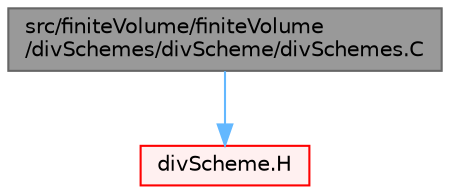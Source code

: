 digraph "src/finiteVolume/finiteVolume/divSchemes/divScheme/divSchemes.C"
{
 // LATEX_PDF_SIZE
  bgcolor="transparent";
  edge [fontname=Helvetica,fontsize=10,labelfontname=Helvetica,labelfontsize=10];
  node [fontname=Helvetica,fontsize=10,shape=box,height=0.2,width=0.4];
  Node1 [id="Node000001",label="src/finiteVolume/finiteVolume\l/divSchemes/divScheme/divSchemes.C",height=0.2,width=0.4,color="gray40", fillcolor="grey60", style="filled", fontcolor="black",tooltip="Abstract base class for finite volume calculus div schemes."];
  Node1 -> Node2 [id="edge1_Node000001_Node000002",color="steelblue1",style="solid",tooltip=" "];
  Node2 [id="Node000002",label="divScheme.H",height=0.2,width=0.4,color="red", fillcolor="#FFF0F0", style="filled",URL="$divScheme_8H.html",tooltip=" "];
}
